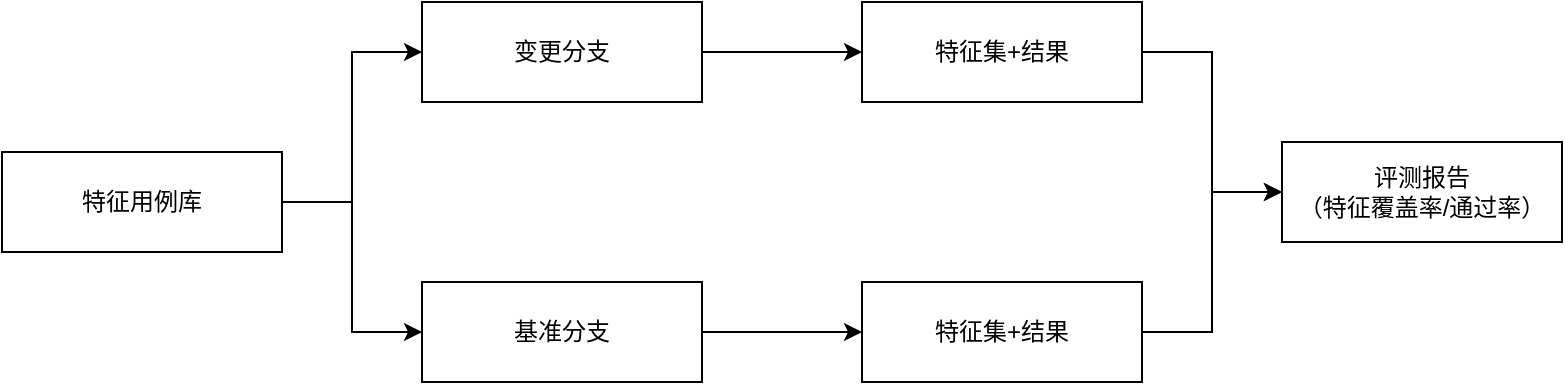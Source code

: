 <mxfile version="24.7.17">
  <diagram name="第 1 页" id="dMrdqhf6_QR0lIxlp7QM">
    <mxGraphModel dx="411" dy="1837" grid="1" gridSize="10" guides="1" tooltips="1" connect="1" arrows="1" fold="1" page="1" pageScale="1" pageWidth="827" pageHeight="1169" math="0" shadow="0">
      <root>
        <mxCell id="0" />
        <mxCell id="1" parent="0" />
        <mxCell id="HS7RdtkxgPkFgvcBo9SO-7" style="edgeStyle=orthogonalEdgeStyle;rounded=0;orthogonalLoop=1;jettySize=auto;html=1;exitX=1;exitY=0.5;exitDx=0;exitDy=0;entryX=0;entryY=0.5;entryDx=0;entryDy=0;" edge="1" parent="1" source="VX3rwLZmTcrIT6lRmgwz-5" target="HS7RdtkxgPkFgvcBo9SO-3">
          <mxGeometry relative="1" as="geometry" />
        </mxCell>
        <mxCell id="VX3rwLZmTcrIT6lRmgwz-5" value="变更分支" style="rounded=0;whiteSpace=wrap;html=1;fillColor=none;" parent="1" vertex="1">
          <mxGeometry x="1120" y="-600" width="140" height="50" as="geometry" />
        </mxCell>
        <mxCell id="HS7RdtkxgPkFgvcBo9SO-8" style="edgeStyle=orthogonalEdgeStyle;rounded=0;orthogonalLoop=1;jettySize=auto;html=1;exitX=1;exitY=0.5;exitDx=0;exitDy=0;entryX=0;entryY=0.5;entryDx=0;entryDy=0;" edge="1" parent="1" source="VX3rwLZmTcrIT6lRmgwz-14" target="HS7RdtkxgPkFgvcBo9SO-4">
          <mxGeometry relative="1" as="geometry" />
        </mxCell>
        <mxCell id="VX3rwLZmTcrIT6lRmgwz-14" value="基准分支" style="rounded=0;whiteSpace=wrap;html=1;fillColor=none;" parent="1" vertex="1">
          <mxGeometry x="1120" y="-460" width="140" height="50" as="geometry" />
        </mxCell>
        <mxCell id="HS7RdtkxgPkFgvcBo9SO-5" style="edgeStyle=orthogonalEdgeStyle;rounded=0;orthogonalLoop=1;jettySize=auto;html=1;exitX=1;exitY=0.5;exitDx=0;exitDy=0;entryX=0;entryY=0.5;entryDx=0;entryDy=0;" edge="1" parent="1" source="HS7RdtkxgPkFgvcBo9SO-2" target="VX3rwLZmTcrIT6lRmgwz-5">
          <mxGeometry relative="1" as="geometry" />
        </mxCell>
        <mxCell id="HS7RdtkxgPkFgvcBo9SO-6" style="edgeStyle=orthogonalEdgeStyle;rounded=0;orthogonalLoop=1;jettySize=auto;html=1;exitX=1;exitY=0.5;exitDx=0;exitDy=0;entryX=0;entryY=0.5;entryDx=0;entryDy=0;" edge="1" parent="1" source="HS7RdtkxgPkFgvcBo9SO-2" target="VX3rwLZmTcrIT6lRmgwz-14">
          <mxGeometry relative="1" as="geometry" />
        </mxCell>
        <mxCell id="HS7RdtkxgPkFgvcBo9SO-2" value="特征用例库" style="rounded=0;whiteSpace=wrap;html=1;fillColor=none;" vertex="1" parent="1">
          <mxGeometry x="910" y="-525" width="140" height="50" as="geometry" />
        </mxCell>
        <mxCell id="HS7RdtkxgPkFgvcBo9SO-10" style="edgeStyle=orthogonalEdgeStyle;rounded=0;orthogonalLoop=1;jettySize=auto;html=1;exitX=1;exitY=0.5;exitDx=0;exitDy=0;entryX=0;entryY=0.5;entryDx=0;entryDy=0;" edge="1" parent="1" source="HS7RdtkxgPkFgvcBo9SO-3" target="HS7RdtkxgPkFgvcBo9SO-9">
          <mxGeometry relative="1" as="geometry" />
        </mxCell>
        <mxCell id="HS7RdtkxgPkFgvcBo9SO-3" value="特征集+结果" style="rounded=0;whiteSpace=wrap;html=1;fillColor=none;" vertex="1" parent="1">
          <mxGeometry x="1340" y="-600" width="140" height="50" as="geometry" />
        </mxCell>
        <mxCell id="HS7RdtkxgPkFgvcBo9SO-11" style="edgeStyle=orthogonalEdgeStyle;rounded=0;orthogonalLoop=1;jettySize=auto;html=1;exitX=1;exitY=0.5;exitDx=0;exitDy=0;entryX=0;entryY=0.5;entryDx=0;entryDy=0;" edge="1" parent="1" source="HS7RdtkxgPkFgvcBo9SO-4" target="HS7RdtkxgPkFgvcBo9SO-9">
          <mxGeometry relative="1" as="geometry" />
        </mxCell>
        <mxCell id="HS7RdtkxgPkFgvcBo9SO-4" value="特征集+结果" style="rounded=0;whiteSpace=wrap;html=1;fillColor=none;" vertex="1" parent="1">
          <mxGeometry x="1340" y="-460" width="140" height="50" as="geometry" />
        </mxCell>
        <mxCell id="HS7RdtkxgPkFgvcBo9SO-9" value="评测报告&lt;div&gt;（特征覆盖率/通过率）&lt;/div&gt;" style="rounded=0;whiteSpace=wrap;html=1;fillColor=none;" vertex="1" parent="1">
          <mxGeometry x="1550" y="-530" width="140" height="50" as="geometry" />
        </mxCell>
      </root>
    </mxGraphModel>
  </diagram>
</mxfile>
